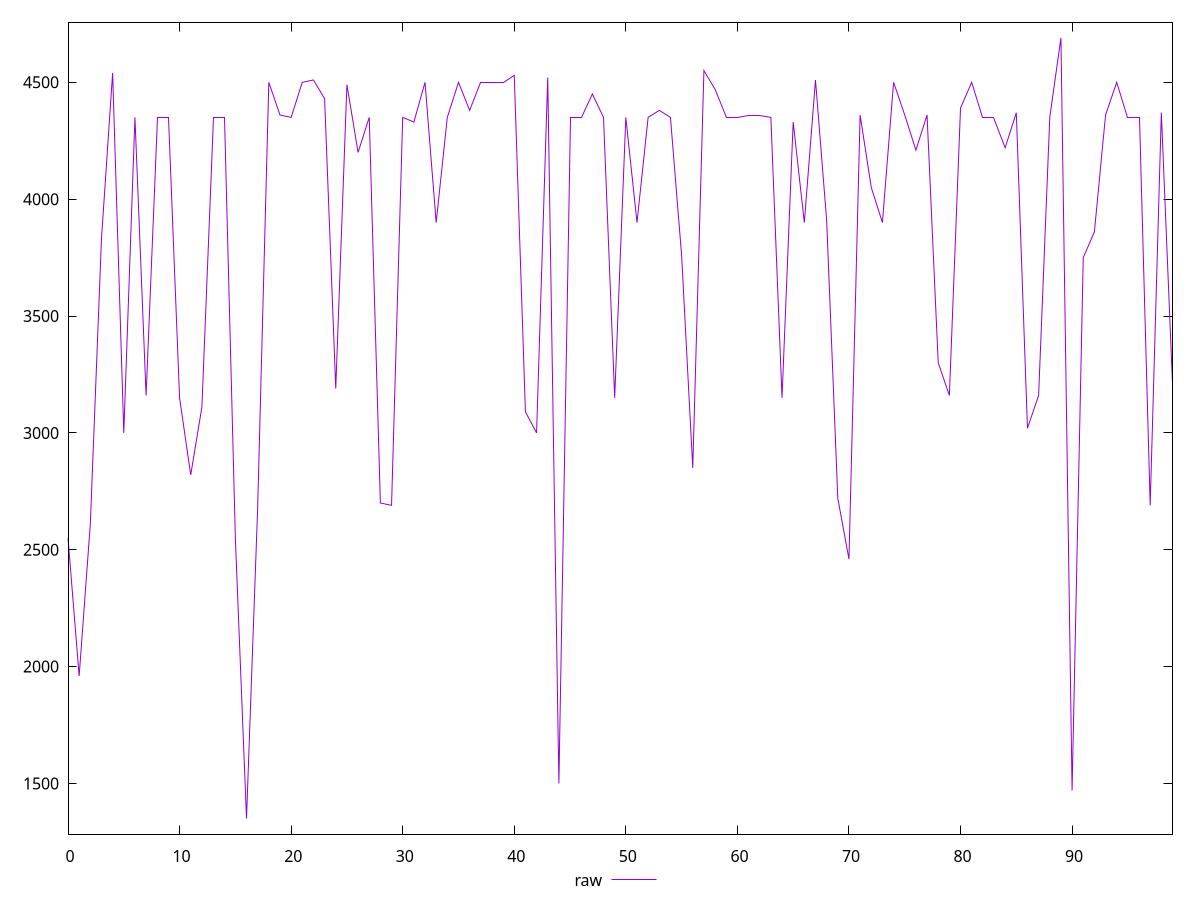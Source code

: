 reset

$raw <<EOF
0 2550
1 1960
2 2610
3 3830
4 4540
5 3000
6 4350
7 3160
8 4350
9 4350
10 3150
11 2820
12 3110
13 4350
14 4350
15 2550
16 1350
17 2680
18 4500
19 4360
20 4350
21 4500
22 4510
23 4430
24 3190
25 4490
26 4200
27 4350
28 2700
29 2690
30 4350
31 4330
32 4500
33 3900
34 4350
35 4500
36 4380
37 4500
38 4500
39 4500
40 4530
41 3090
42 3000
43 4520
44 1500
45 4350
46 4350
47 4450
48 4350
49 3150
50 4350
51 3900
52 4350
53 4380
54 4350
55 3760
56 2850
57 4550
58 4470
59 4350
60 4350
61 4360
62 4360
63 4350
64 3150
65 4330
66 3900
67 4510
68 3910
69 2720
70 2460
71 4360
72 4050
73 3900
74 4500
75 4360
76 4210
77 4360
78 3300
79 3160
80 4390
81 4500
82 4350
83 4350
84 4220
85 4370
86 3020
87 3160
88 4350
89 4690
90 1470
91 3750
92 3860
93 4360
94 4500
95 4350
96 4350
97 2690
98 4370
99 3210
EOF

set key outside below
set xrange [0:99]
set yrange [1283.2:4756.8]
set trange [1283.2:4756.8]
set terminal svg size 640, 500 enhanced background rgb 'white'
set output "reports/report_00028_2021-02-24T12-49-42.674Z/unused-javascript/samples/music/raw/values.svg"

plot $raw title "raw" with line

reset
